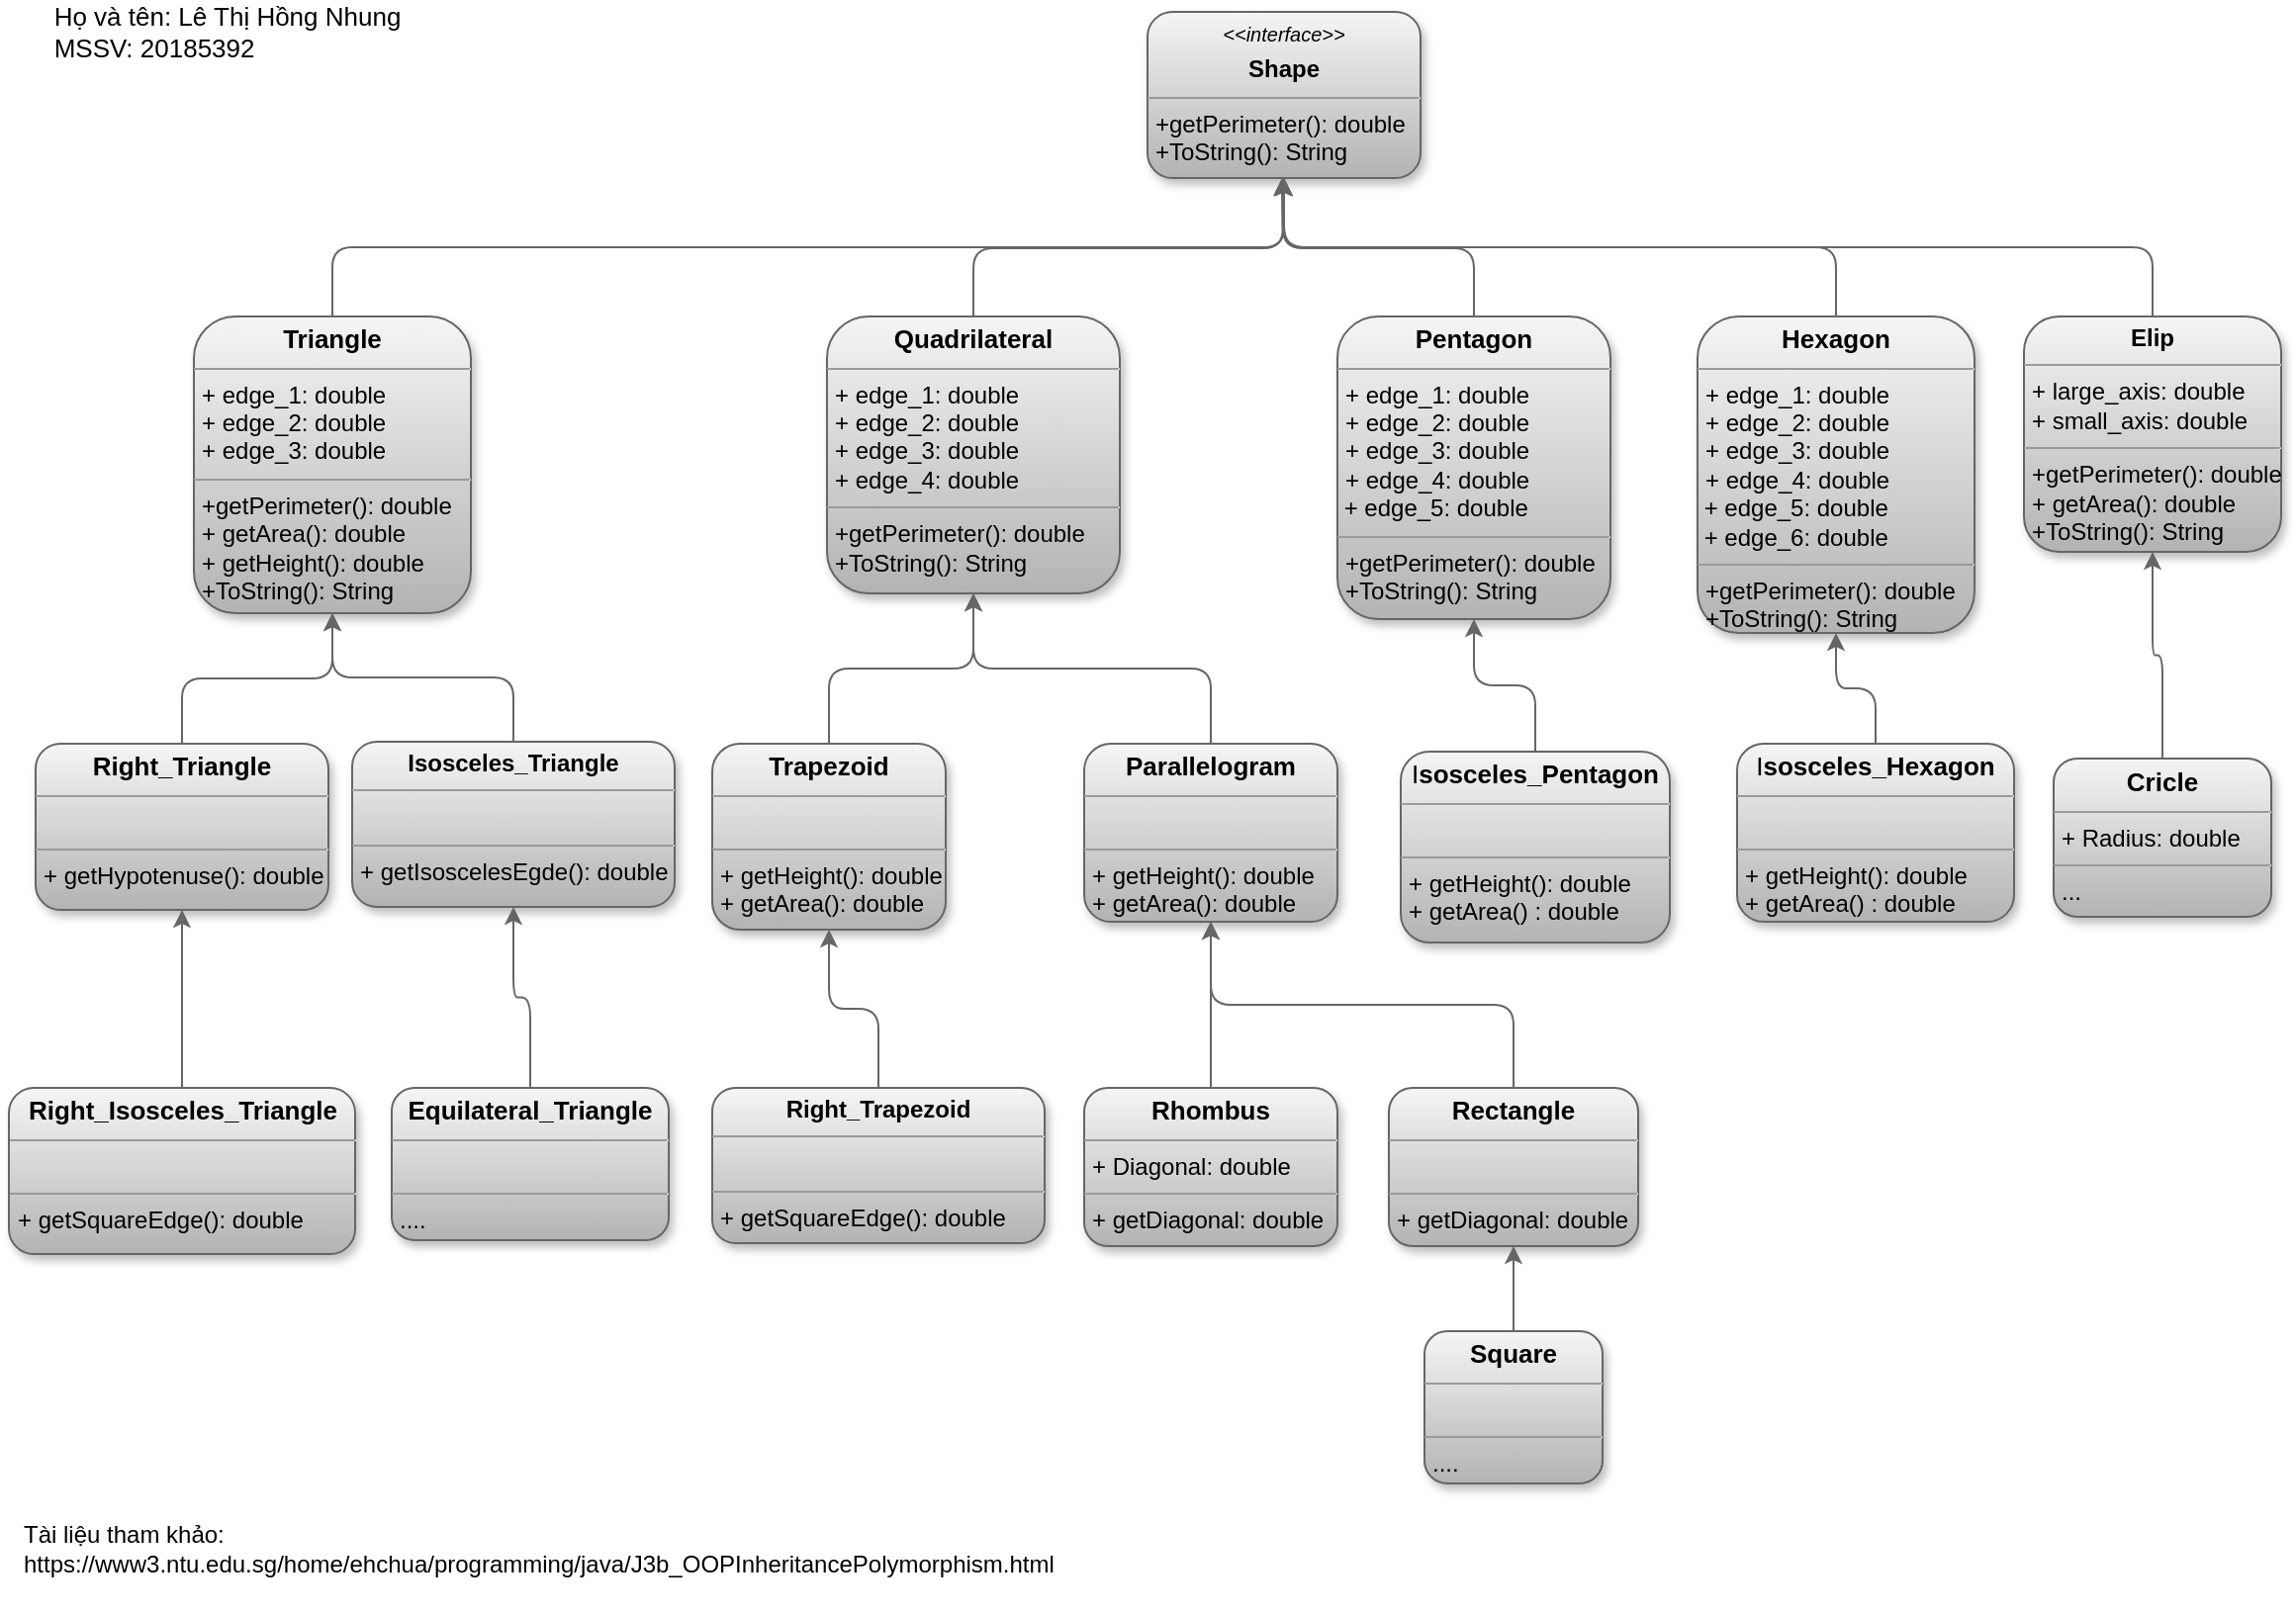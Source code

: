 <mxfile version="14.1.1" type="github">
  <diagram id="C5RBs43oDa-KdzZeNtuy" name="Page-1">
    <mxGraphModel dx="1351" dy="921" grid="1" gridSize="10" guides="1" tooltips="1" connect="1" arrows="1" fold="1" page="1" pageScale="1" pageWidth="1169" pageHeight="827" background="none" math="0" shadow="0">
      <root>
        <mxCell id="WIyWlLk6GJQsqaUBKTNV-0" />
        <mxCell id="WIyWlLk6GJQsqaUBKTNV-1" parent="WIyWlLk6GJQsqaUBKTNV-0" />
        <mxCell id="U2i1dE1MUxdrKTtORMYy-55" value="&lt;p style=&quot;margin: 0px ; margin-top: 4px ; text-align: center&quot;&gt;&lt;b&gt;&lt;font style=&quot;font-size: 13px&quot;&gt;Cricle&lt;/font&gt;&lt;/b&gt;&lt;/p&gt;&lt;hr size=&quot;1&quot;&gt;&lt;p style=&quot;margin: 0px ; margin-left: 4px&quot;&gt;+ Radius: double&lt;/p&gt;&lt;hr size=&quot;1&quot;&gt;&lt;p style=&quot;margin: 0px ; margin-left: 4px&quot;&gt;...&lt;/p&gt;" style="verticalAlign=top;align=left;overflow=fill;fontSize=12;fontFamily=Helvetica;html=1;rounded=1;shadow=1;gradientColor=#b3b3b3;fillColor=#f5f5f5;strokeColor=#666666;" parent="WIyWlLk6GJQsqaUBKTNV-1" vertex="1">
          <mxGeometry x="1040" y="393.5" width="110" height="80" as="geometry" />
        </mxCell>
        <mxCell id="U2i1dE1MUxdrKTtORMYy-7" value="&lt;p style=&quot;margin: 0px ; margin-top: 4px ; text-align: center&quot;&gt;&lt;i&gt;&lt;font style=&quot;font-size: 10px&quot;&gt;&amp;lt;&amp;lt;interface&amp;gt;&amp;gt;&lt;/font&gt;&lt;/i&gt;&lt;/p&gt;&lt;p style=&quot;margin: 0px ; margin-top: 4px ; text-align: center&quot;&gt;&lt;b&gt;Shape&lt;/b&gt;&lt;/p&gt;&lt;hr size=&quot;1&quot;&gt;&lt;p style=&quot;margin: 0px ; margin-left: 4px&quot;&gt;+getPerimeter(): double&amp;nbsp;&lt;/p&gt;&lt;p style=&quot;margin: 0px ; margin-left: 4px&quot;&gt;+ToString(): String&lt;br&gt;&lt;/p&gt;" style="verticalAlign=top;align=left;overflow=fill;fontSize=12;fontFamily=Helvetica;html=1;rounded=1;shadow=1;gradientColor=#b3b3b3;fillColor=#f5f5f5;strokeColor=#666666;" parent="WIyWlLk6GJQsqaUBKTNV-1" vertex="1">
          <mxGeometry x="582" y="16" width="138" height="84" as="geometry" />
        </mxCell>
        <mxCell id="fny_NA5VheAXMlxeYnRB-1" style="edgeStyle=orthogonalEdgeStyle;orthogonalLoop=1;jettySize=auto;html=1;exitX=0.5;exitY=0;exitDx=0;exitDy=0;entryX=0.5;entryY=1;entryDx=0;entryDy=0;gradientColor=#b3b3b3;fillColor=#f5f5f5;strokeColor=#666666;" edge="1" parent="WIyWlLk6GJQsqaUBKTNV-1" source="U2i1dE1MUxdrKTtORMYy-12" target="U2i1dE1MUxdrKTtORMYy-7">
          <mxGeometry relative="1" as="geometry" />
        </mxCell>
        <mxCell id="U2i1dE1MUxdrKTtORMYy-12" value="&lt;p style=&quot;margin: 0px ; margin-top: 4px ; text-align: center&quot;&gt;&lt;b&gt;&lt;font style=&quot;font-size: 13px&quot;&gt;Triangle&lt;/font&gt;&lt;/b&gt;&lt;br&gt;&lt;/p&gt;&lt;hr size=&quot;1&quot;&gt;&lt;p style=&quot;margin: 0px ; margin-left: 4px&quot;&gt;+ edge_1: double&lt;/p&gt;&lt;p style=&quot;margin: 0px ; margin-left: 4px&quot;&gt;+ edge_2: double&lt;/p&gt;&lt;p style=&quot;margin: 0px ; margin-left: 4px&quot;&gt;+ edge_3: double&lt;/p&gt;&lt;hr size=&quot;1&quot;&gt;&lt;p style=&quot;margin: 0px ; margin-left: 4px&quot;&gt;+getPerimeter(): double&amp;nbsp;&lt;br&gt;&lt;/p&gt;&lt;p style=&quot;margin: 0px ; margin-left: 4px&quot;&gt;+ getArea(): double&lt;/p&gt;&lt;p style=&quot;margin: 0px ; margin-left: 4px&quot;&gt;+ getHeight(): double&lt;/p&gt;&lt;p style=&quot;margin: 0px 0px 0px 4px&quot;&gt;+ToString(): String&lt;/p&gt;" style="verticalAlign=top;align=left;overflow=fill;fontSize=12;fontFamily=Helvetica;html=1;rounded=1;shadow=1;gradientColor=#b3b3b3;fillColor=#f5f5f5;strokeColor=#666666;" parent="WIyWlLk6GJQsqaUBKTNV-1" vertex="1">
          <mxGeometry x="100" y="170" width="140" height="150" as="geometry" />
        </mxCell>
        <mxCell id="fny_NA5VheAXMlxeYnRB-7" style="edgeStyle=orthogonalEdgeStyle;orthogonalLoop=1;jettySize=auto;html=1;exitX=0.5;exitY=0;exitDx=0;exitDy=0;gradientColor=#b3b3b3;fillColor=#f5f5f5;strokeColor=#666666;" edge="1" parent="WIyWlLk6GJQsqaUBKTNV-1" source="U2i1dE1MUxdrKTtORMYy-14">
          <mxGeometry relative="1" as="geometry">
            <mxPoint x="650" y="100" as="targetPoint" />
          </mxGeometry>
        </mxCell>
        <mxCell id="U2i1dE1MUxdrKTtORMYy-14" value="&lt;p style=&quot;margin: 0px ; margin-top: 4px ; text-align: center&quot;&gt;&lt;font style=&quot;font-size: 13px&quot;&gt;&lt;b&gt;Quadrilateral&lt;/b&gt;&lt;/font&gt;&lt;br&gt;&lt;/p&gt;&lt;hr size=&quot;1&quot;&gt;&lt;p style=&quot;margin: 0px 0px 0px 4px&quot;&gt;+ edge_1: double&lt;/p&gt;&lt;p style=&quot;margin: 0px 0px 0px 4px&quot;&gt;+ edge_2: double&lt;/p&gt;&lt;p style=&quot;margin: 0px 0px 0px 4px&quot;&gt;+ edge_3: double&lt;/p&gt;&lt;p style=&quot;margin: 0px 0px 0px 4px&quot;&gt;+ edge_4: double&lt;/p&gt;&lt;hr size=&quot;1&quot;&gt;&lt;p style=&quot;margin: 0px 0px 0px 4px&quot;&gt;+getPerimeter(): double&amp;nbsp;&lt;/p&gt;&lt;p style=&quot;margin: 0px 0px 0px 4px&quot;&gt;+ToString(): String&lt;/p&gt;" style="verticalAlign=top;align=left;overflow=fill;fontSize=12;fontFamily=Helvetica;html=1;rounded=1;shadow=1;gradientColor=#b3b3b3;fillColor=#f5f5f5;strokeColor=#666666;" parent="WIyWlLk6GJQsqaUBKTNV-1" vertex="1">
          <mxGeometry x="420" y="170" width="148" height="140" as="geometry" />
        </mxCell>
        <mxCell id="fny_NA5VheAXMlxeYnRB-14" style="edgeStyle=orthogonalEdgeStyle;orthogonalLoop=1;jettySize=auto;html=1;exitX=0.5;exitY=0;exitDx=0;exitDy=0;gradientColor=#b3b3b3;fillColor=#f5f5f5;strokeColor=#666666;" edge="1" parent="WIyWlLk6GJQsqaUBKTNV-1" source="U2i1dE1MUxdrKTtORMYy-15">
          <mxGeometry relative="1" as="geometry">
            <mxPoint x="650.0" y="100" as="targetPoint" />
          </mxGeometry>
        </mxCell>
        <mxCell id="U2i1dE1MUxdrKTtORMYy-15" value="&lt;p style=&quot;margin: 0px ; margin-top: 4px ; text-align: center&quot;&gt;&lt;b&gt;&lt;font style=&quot;font-size: 13px&quot;&gt;Pentagon&lt;/font&gt;&lt;/b&gt;&lt;br&gt;&lt;/p&gt;&lt;hr size=&quot;1&quot;&gt;&lt;p style=&quot;margin: 0px 0px 0px 4px&quot;&gt;+ edge_1: double&lt;/p&gt;&lt;p style=&quot;margin: 0px 0px 0px 4px&quot;&gt;+ edge_2: double&lt;/p&gt;&lt;p style=&quot;margin: 0px 0px 0px 4px&quot;&gt;+ edge_3: double&lt;/p&gt;&lt;p style=&quot;margin: 0px 0px 0px 4px&quot;&gt;+ edge_4: double&lt;/p&gt;&lt;div&gt;&amp;nbsp;+ edge_5: double&lt;/div&gt;&lt;hr size=&quot;1&quot;&gt;&lt;p style=&quot;margin: 0px 0px 0px 4px&quot;&gt;+getPerimeter(): double&amp;nbsp;&lt;/p&gt;&lt;p style=&quot;margin: 0px 0px 0px 4px&quot;&gt;+ToString(): String&lt;/p&gt;" style="verticalAlign=top;align=left;overflow=fill;fontSize=12;fontFamily=Helvetica;html=1;rounded=1;shadow=1;gradientColor=#b3b3b3;fillColor=#f5f5f5;strokeColor=#666666;" parent="WIyWlLk6GJQsqaUBKTNV-1" vertex="1">
          <mxGeometry x="678" y="170" width="138" height="153" as="geometry" />
        </mxCell>
        <mxCell id="fny_NA5VheAXMlxeYnRB-2" style="edgeStyle=orthogonalEdgeStyle;orthogonalLoop=1;jettySize=auto;html=1;exitX=0.5;exitY=0;exitDx=0;exitDy=0;entryX=0.5;entryY=1;entryDx=0;entryDy=0;gradientColor=#b3b3b3;fillColor=#f5f5f5;strokeColor=#666666;" edge="1" parent="WIyWlLk6GJQsqaUBKTNV-1" source="U2i1dE1MUxdrKTtORMYy-33" target="U2i1dE1MUxdrKTtORMYy-12">
          <mxGeometry relative="1" as="geometry" />
        </mxCell>
        <mxCell id="U2i1dE1MUxdrKTtORMYy-33" value="&lt;p style=&quot;margin: 0px ; margin-top: 4px ; text-align: center&quot;&gt;&lt;b&gt;&lt;font style=&quot;font-size: 13px&quot;&gt;Right_Triangle&lt;/font&gt;&lt;/b&gt;&lt;/p&gt;&lt;hr size=&quot;1&quot;&gt;&lt;p style=&quot;margin: 0px ; margin-left: 4px&quot;&gt;&lt;br&gt;&lt;/p&gt;&lt;hr size=&quot;1&quot;&gt;&lt;p style=&quot;margin: 0px ; margin-left: 4px&quot;&gt;+ getHypotenuse(): double&lt;/p&gt;" style="verticalAlign=top;align=left;overflow=fill;fontSize=12;fontFamily=Helvetica;html=1;rounded=1;shadow=1;gradientColor=#b3b3b3;fillColor=#f5f5f5;strokeColor=#666666;" parent="WIyWlLk6GJQsqaUBKTNV-1" vertex="1">
          <mxGeometry x="20" y="386" width="148" height="84" as="geometry" />
        </mxCell>
        <mxCell id="fny_NA5VheAXMlxeYnRB-5" style="edgeStyle=orthogonalEdgeStyle;orthogonalLoop=1;jettySize=auto;html=1;exitX=0.5;exitY=0;exitDx=0;exitDy=0;entryX=0.5;entryY=1;entryDx=0;entryDy=0;gradientColor=#b3b3b3;fillColor=#f5f5f5;strokeColor=#666666;" edge="1" parent="WIyWlLk6GJQsqaUBKTNV-1" source="U2i1dE1MUxdrKTtORMYy-42" target="U2i1dE1MUxdrKTtORMYy-14">
          <mxGeometry relative="1" as="geometry" />
        </mxCell>
        <mxCell id="U2i1dE1MUxdrKTtORMYy-42" value="&lt;p style=&quot;margin: 0px ; margin-top: 4px ; text-align: center&quot;&gt;&lt;font style=&quot;font-size: 13px&quot;&gt;&lt;b&gt;Trapezoid&lt;/b&gt;&lt;/font&gt;&lt;br&gt;&lt;/p&gt;&lt;hr size=&quot;1&quot;&gt;&lt;p style=&quot;margin: 0px ; margin-left: 4px&quot;&gt;&lt;br&gt;&lt;/p&gt;&lt;hr size=&quot;1&quot;&gt;&lt;p style=&quot;margin: 0px ; margin-left: 4px&quot;&gt;+ getHeight(): double&lt;/p&gt;&lt;p style=&quot;margin: 0px ; margin-left: 4px&quot;&gt;+ getArea(): double&lt;/p&gt;&lt;p style=&quot;margin: 0px ; margin-left: 4px&quot;&gt;&lt;br&gt;&lt;/p&gt;&lt;p style=&quot;margin: 0px ; margin-left: 4px&quot;&gt;&lt;br&gt;&lt;/p&gt;" style="verticalAlign=top;align=left;overflow=fill;fontSize=12;fontFamily=Helvetica;html=1;rounded=1;shadow=1;gradientColor=#b3b3b3;fillColor=#f5f5f5;strokeColor=#666666;" parent="WIyWlLk6GJQsqaUBKTNV-1" vertex="1">
          <mxGeometry x="362" y="386" width="118" height="94" as="geometry" />
        </mxCell>
        <mxCell id="fny_NA5VheAXMlxeYnRB-8" style="edgeStyle=orthogonalEdgeStyle;orthogonalLoop=1;jettySize=auto;html=1;exitX=0.5;exitY=0;exitDx=0;exitDy=0;entryX=0.5;entryY=1;entryDx=0;entryDy=0;gradientColor=#b3b3b3;fillColor=#f5f5f5;strokeColor=#666666;" edge="1" parent="WIyWlLk6GJQsqaUBKTNV-1" source="U2i1dE1MUxdrKTtORMYy-43" target="U2i1dE1MUxdrKTtORMYy-14">
          <mxGeometry relative="1" as="geometry" />
        </mxCell>
        <mxCell id="U2i1dE1MUxdrKTtORMYy-43" value="&lt;p style=&quot;margin: 0px ; margin-top: 4px ; text-align: center&quot;&gt;&lt;b&gt;&lt;font style=&quot;font-size: 13px&quot;&gt;Parallelogram&lt;/font&gt;&lt;/b&gt;&lt;br&gt;&lt;/p&gt;&lt;hr size=&quot;1&quot;&gt;&lt;p style=&quot;margin: 0px ; margin-left: 4px&quot;&gt;&lt;br&gt;&lt;/p&gt;&lt;hr size=&quot;1&quot;&gt;&lt;p style=&quot;margin: 0px ; margin-left: 4px&quot;&gt;+ getHeight(): double&lt;/p&gt;&lt;p style=&quot;margin: 0px ; margin-left: 4px&quot;&gt;+ getArea(): double&lt;/p&gt;" style="verticalAlign=top;align=left;overflow=fill;fontSize=12;fontFamily=Helvetica;html=1;rounded=1;shadow=1;gradientColor=#b3b3b3;fillColor=#f5f5f5;strokeColor=#666666;" parent="WIyWlLk6GJQsqaUBKTNV-1" vertex="1">
          <mxGeometry x="550" y="386" width="128" height="90" as="geometry" />
        </mxCell>
        <mxCell id="fny_NA5VheAXMlxeYnRB-16" style="edgeStyle=orthogonalEdgeStyle;orthogonalLoop=1;jettySize=auto;html=1;exitX=0.5;exitY=0;exitDx=0;exitDy=0;entryX=0.5;entryY=1;entryDx=0;entryDy=0;gradientColor=#b3b3b3;fillColor=#f5f5f5;strokeColor=#666666;" edge="1" parent="WIyWlLk6GJQsqaUBKTNV-1" source="U2i1dE1MUxdrKTtORMYy-46" target="U2i1dE1MUxdrKTtORMYy-15">
          <mxGeometry relative="1" as="geometry" />
        </mxCell>
        <mxCell id="U2i1dE1MUxdrKTtORMYy-46" value="&lt;p style=&quot;margin: 4px 0px 0px ; text-align: center ; font-size: 13px&quot;&gt;I&lt;b&gt;sosceles_Pentagon&lt;/b&gt;&lt;/p&gt;&lt;hr size=&quot;1&quot;&gt;&lt;p style=&quot;margin: 0px ; margin-left: 4px&quot;&gt;&lt;br&gt;&lt;/p&gt;&lt;hr size=&quot;1&quot;&gt;&lt;p style=&quot;margin: 0px ; margin-left: 4px&quot;&gt;+ getHeight(): double&lt;/p&gt;&lt;p style=&quot;margin: 0px ; margin-left: 4px&quot;&gt;+ getArea() : double&lt;/p&gt;" style="verticalAlign=top;align=left;overflow=fill;fontSize=12;fontFamily=Helvetica;html=1;rounded=1;shadow=1;gradientColor=#b3b3b3;fillColor=#f5f5f5;strokeColor=#666666;" parent="WIyWlLk6GJQsqaUBKTNV-1" vertex="1">
          <mxGeometry x="710" y="390" width="136" height="96.5" as="geometry" />
        </mxCell>
        <mxCell id="fny_NA5VheAXMlxeYnRB-15" style="edgeStyle=orthogonalEdgeStyle;orthogonalLoop=1;jettySize=auto;html=1;exitX=0.5;exitY=0;exitDx=0;exitDy=0;entryX=0.5;entryY=1;entryDx=0;entryDy=0;gradientColor=#b3b3b3;fillColor=#f5f5f5;strokeColor=#666666;" edge="1" parent="WIyWlLk6GJQsqaUBKTNV-1" source="U2i1dE1MUxdrKTtORMYy-50" target="U2i1dE1MUxdrKTtORMYy-7">
          <mxGeometry relative="1" as="geometry" />
        </mxCell>
        <mxCell id="U2i1dE1MUxdrKTtORMYy-50" value="&lt;p style=&quot;margin: 0px ; margin-top: 4px ; text-align: center&quot;&gt;&lt;b&gt;&lt;font style=&quot;font-size: 13px&quot;&gt;Hexagon&lt;/font&gt;&lt;/b&gt;&lt;br&gt;&lt;/p&gt;&lt;hr size=&quot;1&quot;&gt;&lt;p style=&quot;margin: 0px 0px 0px 4px&quot;&gt;+ edge_1: double&lt;/p&gt;&lt;p style=&quot;margin: 0px 0px 0px 4px&quot;&gt;+ edge_2: double&lt;/p&gt;&lt;p style=&quot;margin: 0px 0px 0px 4px&quot;&gt;+ edge_3: double&lt;/p&gt;&lt;p style=&quot;margin: 0px 0px 0px 4px&quot;&gt;+ edge_4: double&lt;/p&gt;&lt;div&gt;&amp;nbsp;+ edge_5: double&lt;/div&gt;&lt;div&gt;&amp;nbsp;+ edge_6: double&lt;/div&gt;&lt;hr size=&quot;1&quot;&gt;&lt;p style=&quot;margin: 0px 0px 0px 4px&quot;&gt;+getPerimeter(): double&amp;nbsp;&lt;/p&gt;&lt;p style=&quot;margin: 0px 0px 0px 4px&quot;&gt;+ToString(): String&lt;/p&gt;" style="verticalAlign=top;align=left;overflow=fill;fontSize=12;fontFamily=Helvetica;html=1;rounded=1;glass=0;shadow=1;sketch=0;gradientColor=#b3b3b3;fillColor=#f5f5f5;strokeColor=#666666;" parent="WIyWlLk6GJQsqaUBKTNV-1" vertex="1">
          <mxGeometry x="860" y="170" width="140" height="160" as="geometry" />
        </mxCell>
        <mxCell id="fny_NA5VheAXMlxeYnRB-13" style="edgeStyle=orthogonalEdgeStyle;orthogonalLoop=1;jettySize=auto;html=1;exitX=0.5;exitY=0;exitDx=0;exitDy=0;entryX=0.5;entryY=1;entryDx=0;entryDy=0;gradientColor=#b3b3b3;fillColor=#f5f5f5;strokeColor=#666666;" edge="1" parent="WIyWlLk6GJQsqaUBKTNV-1" source="U2i1dE1MUxdrKTtORMYy-53" target="U2i1dE1MUxdrKTtORMYy-7">
          <mxGeometry relative="1" as="geometry" />
        </mxCell>
        <mxCell id="U2i1dE1MUxdrKTtORMYy-53" value="&lt;p style=&quot;margin: 0px ; margin-top: 4px ; text-align: center&quot;&gt;&lt;b&gt;Elip&lt;/b&gt;&lt;/p&gt;&lt;hr size=&quot;1&quot;&gt;&lt;p style=&quot;margin: 0px ; margin-left: 4px&quot;&gt;+ large_axis: double&lt;/p&gt;&lt;p style=&quot;margin: 0px ; margin-left: 4px&quot;&gt;+ small_axis: double&lt;/p&gt;&lt;hr size=&quot;1&quot;&gt;&lt;p style=&quot;margin: 0px 0px 0px 4px&quot;&gt;+getPerimeter(): double&amp;nbsp;&lt;br&gt;&lt;/p&gt;&lt;p style=&quot;margin: 0px 0px 0px 4px&quot;&gt;+ getArea(): double&lt;/p&gt;&lt;p style=&quot;margin: 0px 0px 0px 4px&quot;&gt;+ToString(): String&lt;/p&gt;" style="verticalAlign=top;align=left;overflow=fill;fontSize=12;fontFamily=Helvetica;html=1;rounded=1;shadow=1;gradientColor=#b3b3b3;fillColor=#f5f5f5;strokeColor=#666666;" parent="WIyWlLk6GJQsqaUBKTNV-1" vertex="1">
          <mxGeometry x="1025" y="170" width="130" height="119" as="geometry" />
        </mxCell>
        <mxCell id="fny_NA5VheAXMlxeYnRB-12" style="edgeStyle=orthogonalEdgeStyle;orthogonalLoop=1;jettySize=auto;html=1;exitX=0.5;exitY=0;exitDx=0;exitDy=0;entryX=0.5;entryY=1;entryDx=0;entryDy=0;gradientColor=#b3b3b3;fillColor=#f5f5f5;strokeColor=#666666;" edge="1" parent="WIyWlLk6GJQsqaUBKTNV-1" source="U2i1dE1MUxdrKTtORMYy-55" target="U2i1dE1MUxdrKTtORMYy-53">
          <mxGeometry relative="1" as="geometry" />
        </mxCell>
        <mxCell id="fny_NA5VheAXMlxeYnRB-3" style="edgeStyle=orthogonalEdgeStyle;orthogonalLoop=1;jettySize=auto;html=1;exitX=0.5;exitY=0;exitDx=0;exitDy=0;entryX=0.5;entryY=1;entryDx=0;entryDy=0;gradientColor=#b3b3b3;fillColor=#f5f5f5;strokeColor=#666666;" edge="1" parent="WIyWlLk6GJQsqaUBKTNV-1" source="U2i1dE1MUxdrKTtORMYy-60" target="U2i1dE1MUxdrKTtORMYy-12">
          <mxGeometry relative="1" as="geometry" />
        </mxCell>
        <mxCell id="U2i1dE1MUxdrKTtORMYy-60" value="&lt;p style=&quot;margin: 0px ; margin-top: 4px ; text-align: center&quot;&gt;&lt;b&gt;Isosceles_Triangle&lt;/b&gt;&lt;/p&gt;&lt;hr size=&quot;1&quot;&gt;&lt;p style=&quot;margin: 0px ; margin-left: 4px&quot;&gt;&lt;br&gt;&lt;/p&gt;&lt;hr size=&quot;1&quot;&gt;&lt;p style=&quot;margin: 0px ; margin-left: 4px&quot;&gt;+ getIsoscelesEgde(): double&lt;/p&gt;" style="verticalAlign=top;align=left;overflow=fill;fontSize=12;fontFamily=Helvetica;html=1;rounded=1;shadow=1;gradientColor=#b3b3b3;fillColor=#f5f5f5;strokeColor=#666666;" parent="WIyWlLk6GJQsqaUBKTNV-1" vertex="1">
          <mxGeometry x="180" y="385" width="163" height="83.5" as="geometry" />
        </mxCell>
        <mxCell id="fny_NA5VheAXMlxeYnRB-6" style="edgeStyle=orthogonalEdgeStyle;orthogonalLoop=1;jettySize=auto;html=1;exitX=0.5;exitY=0;exitDx=0;exitDy=0;entryX=0.5;entryY=1;entryDx=0;entryDy=0;gradientColor=#b3b3b3;fillColor=#f5f5f5;strokeColor=#666666;" edge="1" parent="WIyWlLk6GJQsqaUBKTNV-1" source="U2i1dE1MUxdrKTtORMYy-65" target="U2i1dE1MUxdrKTtORMYy-42">
          <mxGeometry relative="1" as="geometry" />
        </mxCell>
        <mxCell id="U2i1dE1MUxdrKTtORMYy-65" value="&lt;p style=&quot;margin: 0px ; margin-top: 4px ; text-align: center&quot;&gt;&lt;b&gt;Right_Trapezoid&lt;/b&gt;&lt;/p&gt;&lt;hr size=&quot;1&quot;&gt;&lt;p style=&quot;margin: 0px ; margin-left: 4px&quot;&gt;&lt;br&gt;&lt;/p&gt;&lt;hr size=&quot;1&quot;&gt;&lt;p style=&quot;margin: 0px ; margin-left: 4px&quot;&gt;+ getSquareEdge(): double&lt;/p&gt;&lt;p style=&quot;margin: 0px ; margin-left: 4px&quot;&gt;&lt;br&gt;&lt;/p&gt;" style="verticalAlign=top;align=left;overflow=fill;fontSize=12;fontFamily=Helvetica;html=1;rounded=1;shadow=1;gradientColor=#b3b3b3;fillColor=#f5f5f5;strokeColor=#666666;" parent="WIyWlLk6GJQsqaUBKTNV-1" vertex="1">
          <mxGeometry x="362" y="560" width="168" height="78.5" as="geometry" />
        </mxCell>
        <mxCell id="fny_NA5VheAXMlxeYnRB-10" style="edgeStyle=orthogonalEdgeStyle;orthogonalLoop=1;jettySize=auto;html=1;exitX=0.5;exitY=0;exitDx=0;exitDy=0;entryX=0.5;entryY=1;entryDx=0;entryDy=0;gradientColor=#b3b3b3;fillColor=#f5f5f5;strokeColor=#666666;" edge="1" parent="WIyWlLk6GJQsqaUBKTNV-1" source="U2i1dE1MUxdrKTtORMYy-68" target="U2i1dE1MUxdrKTtORMYy-43">
          <mxGeometry relative="1" as="geometry" />
        </mxCell>
        <mxCell id="U2i1dE1MUxdrKTtORMYy-68" value="&lt;p style=&quot;margin: 0px ; margin-top: 4px ; text-align: center&quot;&gt;&lt;b&gt;&lt;font style=&quot;font-size: 13px&quot;&gt;Rectangle&lt;/font&gt;&lt;/b&gt;&lt;br&gt;&lt;/p&gt;&lt;hr size=&quot;1&quot;&gt;&lt;p style=&quot;margin: 0px ; margin-left: 4px&quot;&gt;&lt;br&gt;&lt;/p&gt;&lt;hr size=&quot;1&quot;&gt;&lt;p style=&quot;margin: 0px ; margin-left: 4px&quot;&gt;+ getDiagonal: double&lt;/p&gt;&lt;p style=&quot;margin: 0px ; margin-left: 4px&quot;&gt;&lt;br&gt;&lt;/p&gt;" style="verticalAlign=top;align=left;overflow=fill;fontSize=12;fontFamily=Helvetica;html=1;rounded=1;shadow=1;gradientColor=#b3b3b3;fillColor=#f5f5f5;strokeColor=#666666;" parent="WIyWlLk6GJQsqaUBKTNV-1" vertex="1">
          <mxGeometry x="704" y="560" width="126" height="80" as="geometry" />
        </mxCell>
        <mxCell id="fny_NA5VheAXMlxeYnRB-9" style="edgeStyle=orthogonalEdgeStyle;orthogonalLoop=1;jettySize=auto;html=1;exitX=0.5;exitY=0;exitDx=0;exitDy=0;entryX=0.5;entryY=1;entryDx=0;entryDy=0;gradientColor=#b3b3b3;fillColor=#f5f5f5;strokeColor=#666666;" edge="1" parent="WIyWlLk6GJQsqaUBKTNV-1" source="U2i1dE1MUxdrKTtORMYy-70" target="U2i1dE1MUxdrKTtORMYy-43">
          <mxGeometry relative="1" as="geometry" />
        </mxCell>
        <mxCell id="U2i1dE1MUxdrKTtORMYy-70" value="&lt;p style=&quot;margin: 0px ; margin-top: 4px ; text-align: center&quot;&gt;&lt;b&gt;&lt;font style=&quot;font-size: 13px&quot;&gt;Rhombus&lt;/font&gt;&lt;/b&gt;&lt;br&gt;&lt;/p&gt;&lt;hr size=&quot;1&quot;&gt;&lt;p style=&quot;margin: 0px ; margin-left: 4px&quot;&gt;+ Diagonal: double&lt;/p&gt;&lt;hr size=&quot;1&quot;&gt;&lt;p style=&quot;margin: 0px 0px 0px 4px&quot;&gt;+ getDiagonal: double&lt;/p&gt;&lt;div&gt;&lt;br&gt;&lt;/div&gt;" style="verticalAlign=top;align=left;overflow=fill;fontSize=12;fontFamily=Helvetica;html=1;rounded=1;shadow=1;gradientColor=#b3b3b3;fillColor=#f5f5f5;strokeColor=#666666;" parent="WIyWlLk6GJQsqaUBKTNV-1" vertex="1">
          <mxGeometry x="550" y="560" width="128" height="80" as="geometry" />
        </mxCell>
        <mxCell id="fny_NA5VheAXMlxeYnRB-11" style="edgeStyle=orthogonalEdgeStyle;orthogonalLoop=1;jettySize=auto;html=1;exitX=0.5;exitY=0;exitDx=0;exitDy=0;entryX=0.5;entryY=1;entryDx=0;entryDy=0;gradientColor=#b3b3b3;fillColor=#f5f5f5;strokeColor=#666666;" edge="1" parent="WIyWlLk6GJQsqaUBKTNV-1" source="U2i1dE1MUxdrKTtORMYy-72" target="U2i1dE1MUxdrKTtORMYy-68">
          <mxGeometry relative="1" as="geometry" />
        </mxCell>
        <mxCell id="U2i1dE1MUxdrKTtORMYy-72" value="&lt;p style=&quot;margin: 0px ; margin-top: 4px ; text-align: center&quot;&gt;&lt;b&gt;&lt;font style=&quot;font-size: 13px&quot;&gt;Square&lt;/font&gt;&lt;/b&gt;&lt;br&gt;&lt;/p&gt;&lt;hr size=&quot;1&quot;&gt;&lt;p style=&quot;margin: 0px ; margin-left: 4px&quot;&gt;&lt;br&gt;&lt;/p&gt;&lt;hr size=&quot;1&quot;&gt;&lt;p style=&quot;margin: 0px ; margin-left: 4px&quot;&gt;....&lt;/p&gt;" style="verticalAlign=top;align=left;overflow=fill;fontSize=12;fontFamily=Helvetica;html=1;rounded=1;shadow=1;fillColor=#f5f5f5;strokeColor=#666666;gradientColor=#b3b3b3;" parent="WIyWlLk6GJQsqaUBKTNV-1" vertex="1">
          <mxGeometry x="722" y="683" width="90" height="77" as="geometry" />
        </mxCell>
        <mxCell id="U2i1dE1MUxdrKTtORMYy-81" value="&lt;span style=&quot;font-size: 13px&quot;&gt;&lt;font style=&quot;font-size: 13px&quot;&gt;Họ và tên: Lê Thị Hồng Nhung&lt;br&gt;&lt;/font&gt;&lt;/span&gt;&lt;div style=&quot;text-align: left ; font-size: 13px&quot;&gt;&lt;span&gt;&lt;font style=&quot;font-size: 13px&quot;&gt;MSSV: 20185392&lt;/font&gt;&lt;/span&gt;&lt;/div&gt;" style="text;html=1;strokeColor=none;fillColor=none;align=center;verticalAlign=middle;whiteSpace=wrap;fontStyle=0;rounded=1;" parent="WIyWlLk6GJQsqaUBKTNV-1" vertex="1">
          <mxGeometry x="12" y="16" width="210" height="20" as="geometry" />
        </mxCell>
        <mxCell id="U2i1dE1MUxdrKTtORMYy-83" value="Tài liệu tham khảo: &lt;br&gt;https://www3.ntu.edu.sg/home/ehchua/programming/java/J3b_OOPInheritancePolymorphism.html" style="text;html=1;strokeColor=none;fillColor=none;align=left;verticalAlign=middle;whiteSpace=wrap;rounded=1;" parent="WIyWlLk6GJQsqaUBKTNV-1" vertex="1">
          <mxGeometry x="12" y="760" width="680" height="66" as="geometry" />
        </mxCell>
        <mxCell id="fny_NA5VheAXMlxeYnRB-4" style="edgeStyle=orthogonalEdgeStyle;orthogonalLoop=1;jettySize=auto;html=1;exitX=0.5;exitY=0;exitDx=0;exitDy=0;entryX=0.5;entryY=1;entryDx=0;entryDy=0;gradientColor=#b3b3b3;fillColor=#f5f5f5;strokeColor=#666666;" edge="1" parent="WIyWlLk6GJQsqaUBKTNV-1" source="fny_NA5VheAXMlxeYnRB-0" target="U2i1dE1MUxdrKTtORMYy-33">
          <mxGeometry relative="1" as="geometry" />
        </mxCell>
        <mxCell id="fny_NA5VheAXMlxeYnRB-0" value="&lt;p style=&quot;margin: 0px ; margin-top: 4px ; text-align: center&quot;&gt;&lt;b&gt;&lt;font style=&quot;font-size: 13px&quot;&gt;Right_Isosceles_Triangle&lt;/font&gt;&lt;/b&gt;&lt;/p&gt;&lt;hr size=&quot;1&quot;&gt;&lt;p style=&quot;margin: 0px ; margin-left: 4px&quot;&gt;&lt;br&gt;&lt;/p&gt;&lt;hr size=&quot;1&quot;&gt;&lt;p style=&quot;margin: 0px ; margin-left: 4px&quot;&gt;+ getSquareEdge(): double&lt;br&gt;&lt;/p&gt;" style="verticalAlign=top;align=left;overflow=fill;fontSize=12;fontFamily=Helvetica;html=1;rounded=1;shadow=1;gradientColor=#b3b3b3;fillColor=#f5f5f5;strokeColor=#666666;" vertex="1" parent="WIyWlLk6GJQsqaUBKTNV-1">
          <mxGeometry x="6.5" y="560" width="175" height="84" as="geometry" />
        </mxCell>
        <mxCell id="fny_NA5VheAXMlxeYnRB-18" style="edgeStyle=orthogonalEdgeStyle;orthogonalLoop=1;jettySize=auto;html=1;exitX=0.5;exitY=0;exitDx=0;exitDy=0;entryX=0.5;entryY=1;entryDx=0;entryDy=0;gradientColor=#b3b3b3;fillColor=#f5f5f5;strokeColor=#666666;" edge="1" parent="WIyWlLk6GJQsqaUBKTNV-1" source="fny_NA5VheAXMlxeYnRB-17" target="U2i1dE1MUxdrKTtORMYy-60">
          <mxGeometry relative="1" as="geometry" />
        </mxCell>
        <mxCell id="fny_NA5VheAXMlxeYnRB-17" value="&lt;p style=&quot;margin: 0px ; margin-top: 4px ; text-align: center&quot;&gt;&lt;font size=&quot;2&quot;&gt;&lt;b&gt;Equilateral_Triangle&lt;/b&gt;&lt;/font&gt;&lt;/p&gt;&lt;hr size=&quot;1&quot;&gt;&lt;p style=&quot;margin: 0px ; margin-left: 4px&quot;&gt;&lt;br&gt;&lt;/p&gt;&lt;hr size=&quot;1&quot;&gt;&lt;p style=&quot;margin: 0px ; margin-left: 4px&quot;&gt;....&lt;/p&gt;" style="verticalAlign=top;align=left;overflow=fill;fontSize=12;fontFamily=Helvetica;html=1;rounded=1;shadow=1;gradientColor=#b3b3b3;fillColor=#f5f5f5;strokeColor=#666666;" vertex="1" parent="WIyWlLk6GJQsqaUBKTNV-1">
          <mxGeometry x="200" y="560" width="140" height="77" as="geometry" />
        </mxCell>
        <mxCell id="fny_NA5VheAXMlxeYnRB-20" style="edgeStyle=orthogonalEdgeStyle;orthogonalLoop=1;jettySize=auto;html=1;exitX=0.5;exitY=0;exitDx=0;exitDy=0;gradientColor=#b3b3b3;fillColor=#f5f5f5;strokeColor=#666666;" edge="1" parent="WIyWlLk6GJQsqaUBKTNV-1" source="fny_NA5VheAXMlxeYnRB-19" target="U2i1dE1MUxdrKTtORMYy-50">
          <mxGeometry relative="1" as="geometry" />
        </mxCell>
        <mxCell id="fny_NA5VheAXMlxeYnRB-19" value="&lt;p style=&quot;margin: 4px 0px 0px ; text-align: center ; font-size: 13px&quot;&gt;I&lt;b&gt;sosceles_Hexagon&lt;/b&gt;&lt;/p&gt;&lt;hr size=&quot;1&quot;&gt;&lt;p style=&quot;margin: 0px ; margin-left: 4px&quot;&gt;&lt;br&gt;&lt;/p&gt;&lt;hr size=&quot;1&quot;&gt;&lt;p style=&quot;margin: 0px ; margin-left: 4px&quot;&gt;+ getHeight(): double&lt;/p&gt;&lt;p style=&quot;margin: 0px ; margin-left: 4px&quot;&gt;+ getArea() : double&lt;/p&gt;" style="verticalAlign=top;align=left;overflow=fill;fontSize=12;fontFamily=Helvetica;html=1;rounded=1;shadow=1;gradientColor=#b3b3b3;fillColor=#f5f5f5;strokeColor=#666666;" vertex="1" parent="WIyWlLk6GJQsqaUBKTNV-1">
          <mxGeometry x="880" y="386" width="140" height="90" as="geometry" />
        </mxCell>
      </root>
    </mxGraphModel>
  </diagram>
</mxfile>
